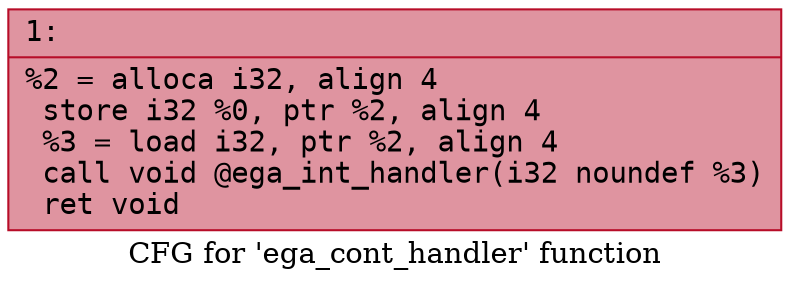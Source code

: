 digraph "CFG for 'ega_cont_handler' function" {
	label="CFG for 'ega_cont_handler' function";

	Node0x6000034ca210 [shape=record,color="#b70d28ff", style=filled, fillcolor="#b70d2870" fontname="Courier",label="{1:\l|  %2 = alloca i32, align 4\l  store i32 %0, ptr %2, align 4\l  %3 = load i32, ptr %2, align 4\l  call void @ega_int_handler(i32 noundef %3)\l  ret void\l}"];
}
